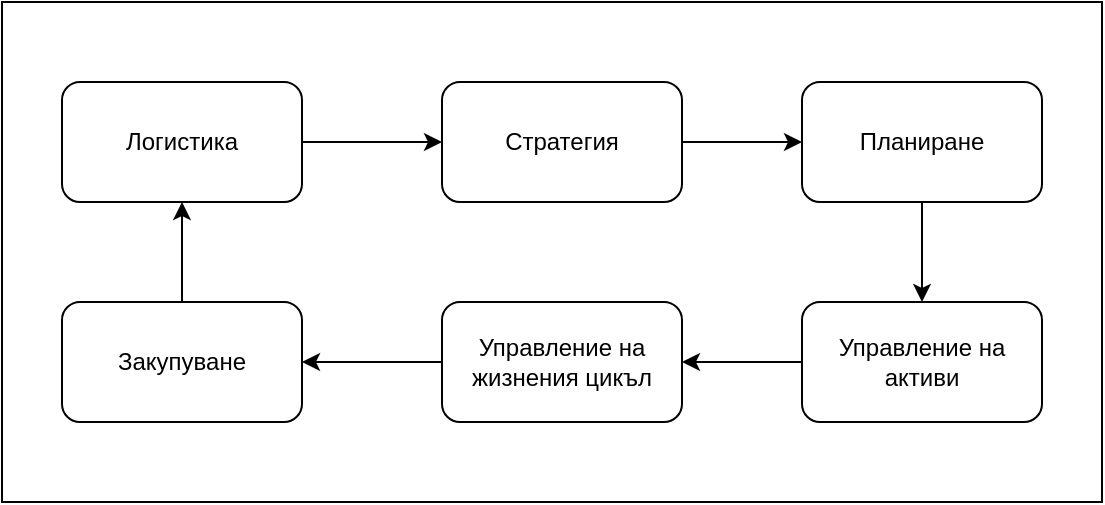 <mxfile version="22.1.18" type="github">
  <diagram name="Page-1" id="RFG91nqQHrq2rCqh5LNW">
    <mxGraphModel dx="1434" dy="746" grid="1" gridSize="10" guides="1" tooltips="1" connect="1" arrows="1" fold="1" page="1" pageScale="1" pageWidth="827" pageHeight="1169" math="0" shadow="0">
      <root>
        <mxCell id="0" />
        <mxCell id="1" parent="0" />
        <mxCell id="hU0FTpct08kERLUiqEbZ-2" value="" style="rounded=0;whiteSpace=wrap;html=1;" vertex="1" parent="1">
          <mxGeometry x="60" y="210" width="550" height="250" as="geometry" />
        </mxCell>
        <mxCell id="hU0FTpct08kERLUiqEbZ-5" value="" style="edgeStyle=orthogonalEdgeStyle;rounded=0;orthogonalLoop=1;jettySize=auto;html=1;" edge="1" parent="1" source="hU0FTpct08kERLUiqEbZ-3" target="hU0FTpct08kERLUiqEbZ-4">
          <mxGeometry relative="1" as="geometry" />
        </mxCell>
        <mxCell id="hU0FTpct08kERLUiqEbZ-3" value="Логистика " style="rounded=1;whiteSpace=wrap;html=1;" vertex="1" parent="1">
          <mxGeometry x="90" y="250" width="120" height="60" as="geometry" />
        </mxCell>
        <mxCell id="hU0FTpct08kERLUiqEbZ-11" value="" style="edgeStyle=orthogonalEdgeStyle;rounded=0;orthogonalLoop=1;jettySize=auto;html=1;" edge="1" parent="1" source="hU0FTpct08kERLUiqEbZ-4" target="hU0FTpct08kERLUiqEbZ-6">
          <mxGeometry relative="1" as="geometry" />
        </mxCell>
        <mxCell id="hU0FTpct08kERLUiqEbZ-4" value="Стратегия " style="rounded=1;whiteSpace=wrap;html=1;" vertex="1" parent="1">
          <mxGeometry x="280" y="250" width="120" height="60" as="geometry" />
        </mxCell>
        <mxCell id="hU0FTpct08kERLUiqEbZ-12" value="" style="edgeStyle=orthogonalEdgeStyle;rounded=0;orthogonalLoop=1;jettySize=auto;html=1;" edge="1" parent="1" source="hU0FTpct08kERLUiqEbZ-6" target="hU0FTpct08kERLUiqEbZ-8">
          <mxGeometry relative="1" as="geometry" />
        </mxCell>
        <mxCell id="hU0FTpct08kERLUiqEbZ-6" value="Планиране " style="rounded=1;whiteSpace=wrap;html=1;" vertex="1" parent="1">
          <mxGeometry x="460" y="250" width="120" height="60" as="geometry" />
        </mxCell>
        <mxCell id="hU0FTpct08kERLUiqEbZ-13" value="" style="edgeStyle=orthogonalEdgeStyle;rounded=0;orthogonalLoop=1;jettySize=auto;html=1;" edge="1" parent="1" source="hU0FTpct08kERLUiqEbZ-8" target="hU0FTpct08kERLUiqEbZ-9">
          <mxGeometry relative="1" as="geometry" />
        </mxCell>
        <mxCell id="hU0FTpct08kERLUiqEbZ-8" value="Управление на активи" style="rounded=1;whiteSpace=wrap;html=1;" vertex="1" parent="1">
          <mxGeometry x="460" y="360" width="120" height="60" as="geometry" />
        </mxCell>
        <mxCell id="hU0FTpct08kERLUiqEbZ-14" value="" style="edgeStyle=orthogonalEdgeStyle;rounded=0;orthogonalLoop=1;jettySize=auto;html=1;" edge="1" parent="1" source="hU0FTpct08kERLUiqEbZ-9" target="hU0FTpct08kERLUiqEbZ-10">
          <mxGeometry relative="1" as="geometry" />
        </mxCell>
        <mxCell id="hU0FTpct08kERLUiqEbZ-9" value="Управление на жизнения цикъл " style="rounded=1;whiteSpace=wrap;html=1;" vertex="1" parent="1">
          <mxGeometry x="280" y="360" width="120" height="60" as="geometry" />
        </mxCell>
        <mxCell id="hU0FTpct08kERLUiqEbZ-15" value="" style="edgeStyle=orthogonalEdgeStyle;rounded=0;orthogonalLoop=1;jettySize=auto;html=1;" edge="1" parent="1" source="hU0FTpct08kERLUiqEbZ-10" target="hU0FTpct08kERLUiqEbZ-3">
          <mxGeometry relative="1" as="geometry" />
        </mxCell>
        <mxCell id="hU0FTpct08kERLUiqEbZ-10" value="Закупуване " style="rounded=1;whiteSpace=wrap;html=1;" vertex="1" parent="1">
          <mxGeometry x="90" y="360" width="120" height="60" as="geometry" />
        </mxCell>
      </root>
    </mxGraphModel>
  </diagram>
</mxfile>
